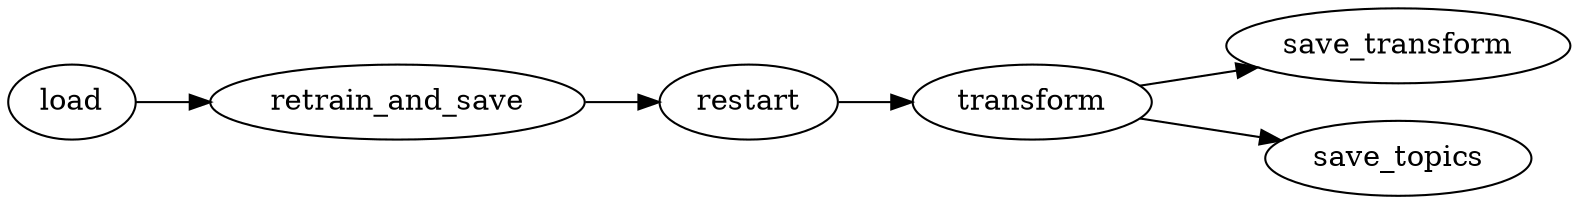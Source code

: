 digraph {
    rankdir=LR

    load -> retrain_and_save
    retrain_and_save -> restart
    restart -> transform
    transform -> save_transform, save_topics
}